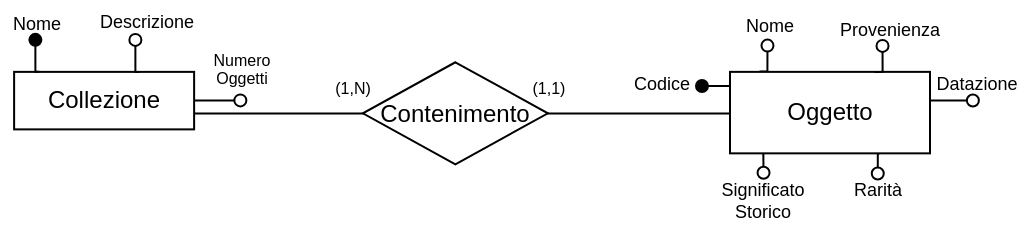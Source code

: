 <mxfile version="24.2.5" type="device">
  <diagram id="_2DqRlM8VHx5Jj1nw2CS" name="Pagina-1">
    <mxGraphModel dx="1050" dy="621" grid="1" gridSize="10" guides="1" tooltips="1" connect="1" arrows="1" fold="1" page="1" pageScale="1" pageWidth="827" pageHeight="1169" math="0" shadow="0">
      <root>
        <mxCell id="0" />
        <mxCell id="1" parent="0" />
        <mxCell id="GFyubWHnQgMnCY3IJLS_-1" value="&lt;font style=&quot;font-size: 9px;&quot;&gt;Descrizione&lt;/font&gt;" style="text;html=1;align=center;verticalAlign=middle;whiteSpace=wrap;rounded=0;" parent="1" vertex="1">
          <mxGeometry x="243.81" y="63.31" width="35" height="15" as="geometry" />
        </mxCell>
        <mxCell id="GFyubWHnQgMnCY3IJLS_-2" value="&lt;font style=&quot;font-size: 9px;&quot;&gt;Nome&lt;/font&gt;" style="text;html=1;align=center;verticalAlign=middle;whiteSpace=wrap;rounded=0;" parent="1" vertex="1">
          <mxGeometry x="188.68" y="63.31" width="35" height="17" as="geometry" />
        </mxCell>
        <mxCell id="GFyubWHnQgMnCY3IJLS_-3" value="Collezione" style="whiteSpace=wrap;html=1;align=center;" parent="1" vertex="1">
          <mxGeometry x="195.06" y="96.94" width="90" height="28.75" as="geometry" />
        </mxCell>
        <mxCell id="GFyubWHnQgMnCY3IJLS_-4" style="edgeStyle=orthogonalEdgeStyle;rounded=0;orthogonalLoop=1;jettySize=auto;html=1;exitX=0.75;exitY=0;exitDx=0;exitDy=0;endArrow=oval;endFill=1;" parent="1" edge="1">
          <mxGeometry relative="1" as="geometry">
            <mxPoint x="207.69" y="96.93" as="sourcePoint" />
            <mxPoint x="205.69" y="80.93" as="targetPoint" />
          </mxGeometry>
        </mxCell>
        <mxCell id="GFyubWHnQgMnCY3IJLS_-5" style="edgeStyle=orthogonalEdgeStyle;rounded=0;orthogonalLoop=1;jettySize=auto;html=1;exitX=0.75;exitY=0;exitDx=0;exitDy=0;endArrow=oval;endFill=0;" parent="1" edge="1">
          <mxGeometry relative="1" as="geometry">
            <mxPoint x="257.69" y="96.94" as="sourcePoint" />
            <mxPoint x="255.69" y="80.94" as="targetPoint" />
          </mxGeometry>
        </mxCell>
        <mxCell id="GFyubWHnQgMnCY3IJLS_-6" value="&lt;font style=&quot;font-size: 9px;&quot;&gt;Nome&lt;/font&gt;" style="text;html=1;align=center;verticalAlign=middle;whiteSpace=wrap;rounded=0;" parent="1" vertex="1">
          <mxGeometry x="553.0" y="61.811" width="40" height="22" as="geometry" />
        </mxCell>
        <mxCell id="GFyubWHnQgMnCY3IJLS_-7" value="&lt;font style=&quot;font-size: 9px;&quot;&gt;Provenienza&lt;/font&gt;" style="text;html=1;align=center;verticalAlign=middle;whiteSpace=wrap;rounded=0;" parent="1" vertex="1">
          <mxGeometry x="613.0" y="66.501" width="40" height="17.314" as="geometry" />
        </mxCell>
        <mxCell id="GFyubWHnQgMnCY3IJLS_-8" value="&lt;font style=&quot;font-size: 9px;&quot;&gt;Datazione&lt;/font&gt;" style="text;html=1;align=center;verticalAlign=middle;whiteSpace=wrap;rounded=0;" parent="1" vertex="1">
          <mxGeometry x="659.38" y="93.18" width="35" height="18" as="geometry" />
        </mxCell>
        <mxCell id="GFyubWHnQgMnCY3IJLS_-9" value="&lt;p style=&quot;line-height: 77%;&quot;&gt;&lt;font style=&quot;font-size: 9px;&quot;&gt;Significato Storico&lt;/font&gt;&lt;/p&gt;" style="text;html=1;align=center;verticalAlign=middle;whiteSpace=wrap;rounded=0;spacing=2;spacingTop=0;" parent="1" vertex="1">
          <mxGeometry x="542.26" y="152.28" width="55" height="17.314" as="geometry" />
        </mxCell>
        <mxCell id="GFyubWHnQgMnCY3IJLS_-10" style="edgeStyle=orthogonalEdgeStyle;rounded=0;orthogonalLoop=1;jettySize=auto;html=1;exitX=0.75;exitY=1;exitDx=0;exitDy=0;entryX=0.578;entryY=0.124;entryDx=0;entryDy=0;entryPerimeter=0;endArrow=oval;endFill=0;" parent="1" source="GFyubWHnQgMnCY3IJLS_-21" edge="1">
          <mxGeometry relative="1" as="geometry">
            <mxPoint x="626.88" y="147.749" as="targetPoint" />
          </mxGeometry>
        </mxCell>
        <mxCell id="GFyubWHnQgMnCY3IJLS_-11" style="edgeStyle=orthogonalEdgeStyle;rounded=0;orthogonalLoop=1;jettySize=auto;html=1;exitX=1;exitY=0.5;exitDx=0;exitDy=0;endArrow=oval;endFill=0;" parent="1" edge="1">
          <mxGeometry relative="1" as="geometry">
            <mxPoint x="285.06" y="111.2" as="sourcePoint" />
            <mxPoint x="308.18" y="111.2" as="targetPoint" />
          </mxGeometry>
        </mxCell>
        <mxCell id="GFyubWHnQgMnCY3IJLS_-12" value="&lt;font style=&quot;font-size: 9px;&quot;&gt;Rarità&lt;/font&gt;" style="text;html=1;align=center;verticalAlign=middle;whiteSpace=wrap;rounded=0;" parent="1" vertex="1">
          <mxGeometry x="607.26" y="146.182" width="40" height="17.314" as="geometry" />
        </mxCell>
        <mxCell id="GFyubWHnQgMnCY3IJLS_-13" style="edgeStyle=orthogonalEdgeStyle;rounded=0;orthogonalLoop=1;jettySize=auto;html=1;exitX=0.75;exitY=1;exitDx=0;exitDy=0;entryX=0.578;entryY=0.124;entryDx=0;entryDy=0;entryPerimeter=0;endArrow=oval;endFill=0;" parent="1" edge="1">
          <mxGeometry relative="1" as="geometry">
            <mxPoint x="569.65" y="136.94" as="sourcePoint" />
            <mxPoint x="569.77" y="147.409" as="targetPoint" />
          </mxGeometry>
        </mxCell>
        <mxCell id="GFyubWHnQgMnCY3IJLS_-14" value="&lt;font style=&quot;font-size: 8px;&quot;&gt;Numero&lt;/font&gt;&lt;div style=&quot;line-height: 40%;&quot;&gt;&lt;font style=&quot;font-size: 8px;&quot;&gt;Oggetti&lt;/font&gt;&lt;/div&gt;" style="text;html=1;align=center;verticalAlign=middle;whiteSpace=wrap;rounded=1;strokeColor=none;" parent="1" vertex="1">
          <mxGeometry x="289.44" y="83.81" width="40" height="18" as="geometry" />
        </mxCell>
        <mxCell id="GFyubWHnQgMnCY3IJLS_-15" style="edgeStyle=orthogonalEdgeStyle;rounded=0;orthogonalLoop=1;jettySize=auto;html=1;exitX=0.25;exitY=0;exitDx=0;exitDy=0;entryX=0.842;entryY=1.009;entryDx=0;entryDy=0;entryPerimeter=0;endArrow=oval;endFill=0;" parent="1" edge="1">
          <mxGeometry relative="1" as="geometry">
            <mxPoint x="567.74" y="96.81" as="sourcePoint" />
            <mxPoint x="571.74" y="83.81" as="targetPoint" />
          </mxGeometry>
        </mxCell>
        <mxCell id="GFyubWHnQgMnCY3IJLS_-16" style="edgeStyle=orthogonalEdgeStyle;rounded=0;orthogonalLoop=1;jettySize=auto;html=1;exitX=1;exitY=0.5;exitDx=0;exitDy=0;endArrow=oval;endFill=0;" parent="1" edge="1">
          <mxGeometry relative="1" as="geometry">
            <mxPoint x="651.32" y="111.28" as="sourcePoint" />
            <mxPoint x="674.44" y="111.28" as="targetPoint" />
          </mxGeometry>
        </mxCell>
        <mxCell id="GFyubWHnQgMnCY3IJLS_-17" value="&lt;span style=&quot;font-size: 8px;&quot;&gt;(1,N)&lt;/span&gt;" style="text;html=1;align=center;verticalAlign=middle;whiteSpace=wrap;rounded=1;strokeColor=none;glass=0;" parent="1" vertex="1">
          <mxGeometry x="352.99" y="101.0" width="22.5" height="6.75" as="geometry" />
        </mxCell>
        <mxCell id="GFyubWHnQgMnCY3IJLS_-18" value="&lt;font style=&quot;font-size: 8px;&quot;&gt;(1,1)&lt;/font&gt;" style="text;html=1;align=center;verticalAlign=middle;whiteSpace=wrap;rounded=1;strokeColor=none;glass=0;" parent="1" vertex="1">
          <mxGeometry x="450.69" y="101.0" width="22.5" height="6.75" as="geometry" />
        </mxCell>
        <mxCell id="GFyubWHnQgMnCY3IJLS_-19" value="" style="endArrow=none;html=1;rounded=0;entryX=1;entryY=0.5;entryDx=0;entryDy=0;exitX=0;exitY=0.5;exitDx=0;exitDy=0;" parent="1" edge="1">
          <mxGeometry width="50" height="50" relative="1" as="geometry">
            <mxPoint x="553.19" y="117.75" as="sourcePoint" />
            <mxPoint x="285" y="117.75" as="targetPoint" />
          </mxGeometry>
        </mxCell>
        <mxCell id="GFyubWHnQgMnCY3IJLS_-20" value="Contenimento" style="shape=rhombus;perimeter=rhombusPerimeter;whiteSpace=wrap;html=1;align=center;" parent="1" vertex="1">
          <mxGeometry x="369.44" y="92.13" width="92.5" height="51" as="geometry" />
        </mxCell>
        <mxCell id="GFyubWHnQgMnCY3IJLS_-21" value="Oggetto" style="whiteSpace=wrap;html=1;align=center;" parent="1" vertex="1">
          <mxGeometry x="553" y="96.935" width="100" height="40.739" as="geometry" />
        </mxCell>
        <mxCell id="GFyubWHnQgMnCY3IJLS_-22" style="edgeStyle=orthogonalEdgeStyle;rounded=0;orthogonalLoop=1;jettySize=auto;html=1;exitX=0.25;exitY=0;exitDx=0;exitDy=0;entryX=0.842;entryY=1.009;entryDx=0;entryDy=0;entryPerimeter=0;endArrow=oval;endFill=0;" parent="1" edge="1">
          <mxGeometry relative="1" as="geometry">
            <mxPoint x="625.26" y="96.94" as="sourcePoint" />
            <mxPoint x="629.26" y="83.94" as="targetPoint" />
          </mxGeometry>
        </mxCell>
        <mxCell id="GFyubWHnQgMnCY3IJLS_-23" style="edgeStyle=orthogonalEdgeStyle;rounded=0;orthogonalLoop=1;jettySize=auto;html=1;exitX=0.25;exitY=0;exitDx=0;exitDy=0;endArrow=oval;endFill=1;" parent="1" edge="1">
          <mxGeometry relative="1" as="geometry">
            <mxPoint x="553" y="104.04" as="sourcePoint" />
            <mxPoint x="539" y="104.73" as="targetPoint" />
          </mxGeometry>
        </mxCell>
        <mxCell id="GFyubWHnQgMnCY3IJLS_-24" value="&lt;font style=&quot;font-size: 9px;&quot;&gt;Codice&lt;/font&gt;" style="text;html=1;align=center;verticalAlign=middle;whiteSpace=wrap;rounded=0;" parent="1" vertex="1">
          <mxGeometry x="499" y="91.181" width="40" height="22" as="geometry" />
        </mxCell>
      </root>
    </mxGraphModel>
  </diagram>
</mxfile>
